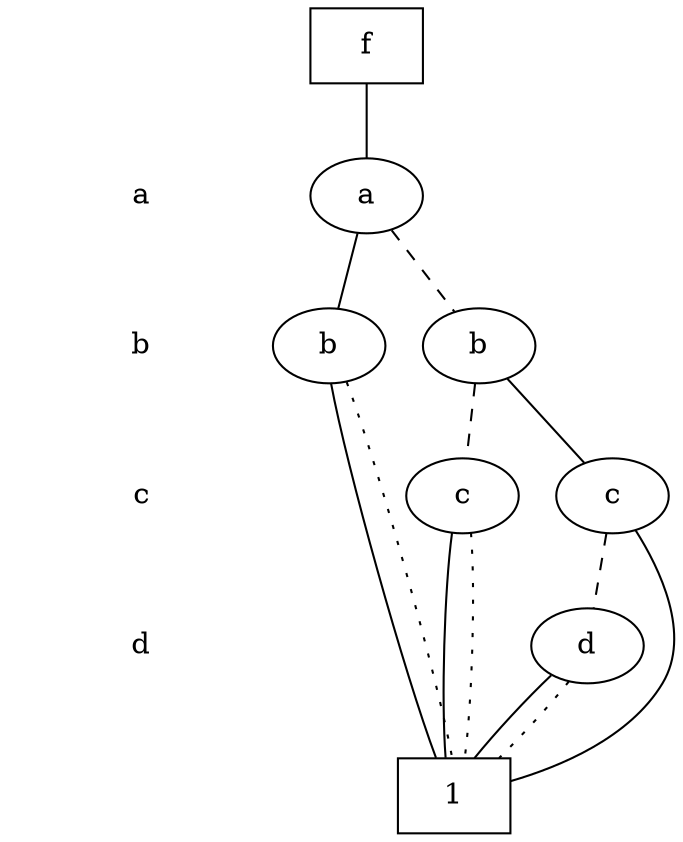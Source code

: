 digraph "DD" {
size = "7.5,10"
center = true;
edge [dir = none];
{ node [shape = plaintext];
  edge [style = invis];
  "CONST NODES" [style = invis];
" a " -> " b " -> " c " -> " d " -> "CONST NODES"; 
}
{ rank = same; node [shape = box]; edge [style = invis];
"  f  "; }
{ rank = same; " a ";
"0x58" [label="a"];
}
{ rank = same; " b ";
"0x4d" [label="b"];
"0x57" [label="b"];
}
{ rank = same; " c ";
"0x4e" [label="c"];
"0x56" [label="c"];
}
{ rank = same; " d ";
"0x4f" [label="d"];
}
{ rank = same; "CONST NODES";
{ node [shape = box]; "0x48";
}
}
"  f  " -> "0x58" [style = solid];
"0x58" -> "0x4d";
"0x58" -> "0x57" [style = dashed];
"0x4d" -> "0x48";
"0x4d" -> "0x48" [style = dotted];
"0x57" -> "0x56";
"0x57" -> "0x4e" [style = dashed];
"0x4e" -> "0x48";
"0x4e" -> "0x48" [style = dotted];
"0x56" -> "0x48";
"0x56" -> "0x4f" [style = dashed];
"0x4f" -> "0x48";
"0x4f" -> "0x48" [style = dotted];
"0x48" [label = "1"];
}

